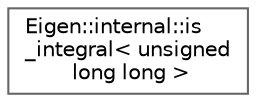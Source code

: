digraph "Graphical Class Hierarchy"
{
 // LATEX_PDF_SIZE
  bgcolor="transparent";
  edge [fontname=Helvetica,fontsize=10,labelfontname=Helvetica,labelfontsize=10];
  node [fontname=Helvetica,fontsize=10,shape=box,height=0.2,width=0.4];
  rankdir="LR";
  Node0 [id="Node000000",label="Eigen::internal::is\l_integral\< unsigned\l long long \>",height=0.2,width=0.4,color="grey40", fillcolor="white", style="filled",URL="$structEigen_1_1internal_1_1is__integral_3_01unsigned_01long_01long_01_4.html",tooltip=" "];
}
